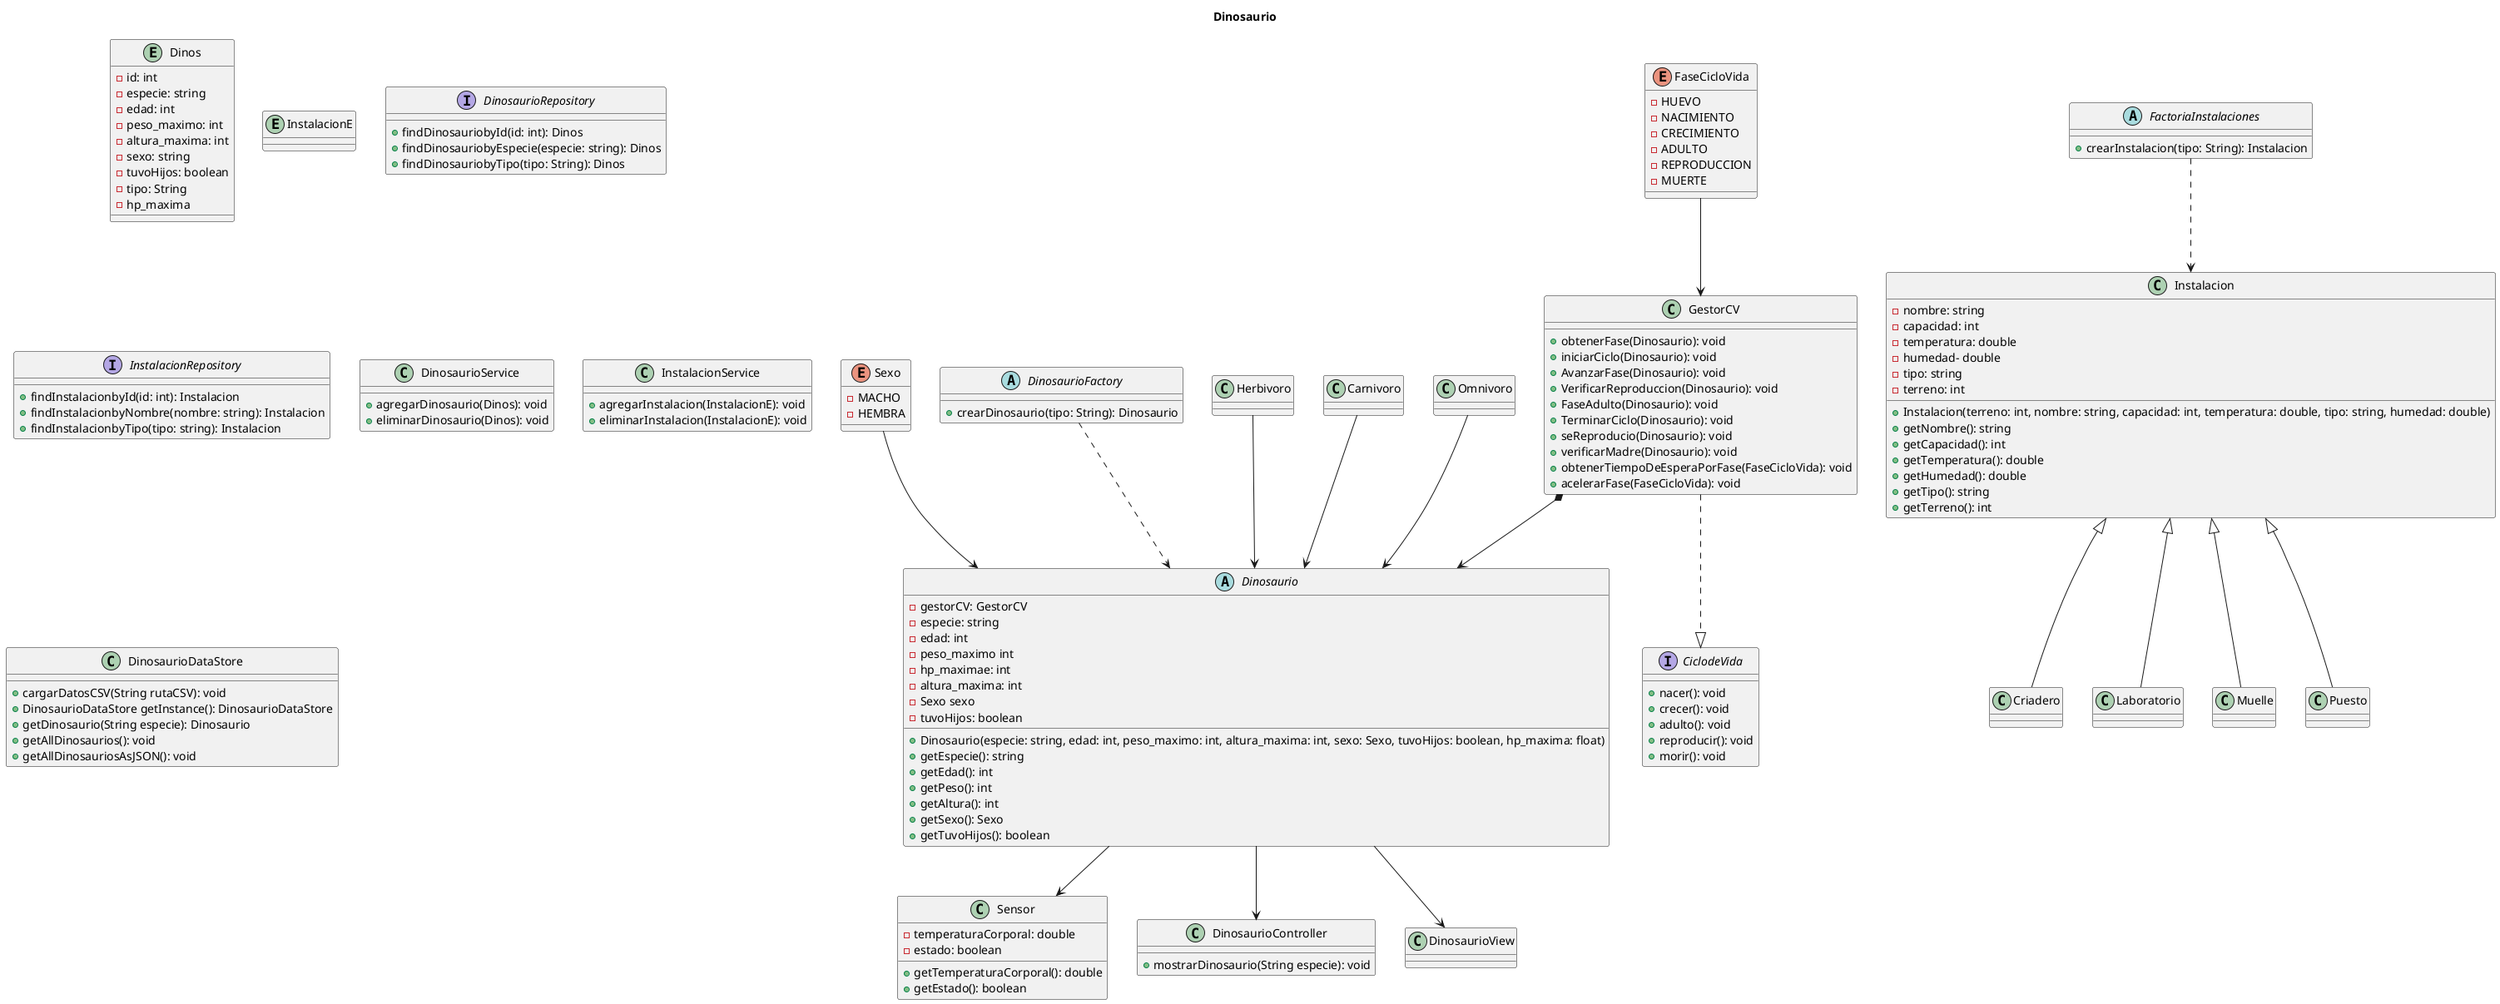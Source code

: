 @startuml
'https://plantuml.com/class-diagram
title Dinosaurio

abstract class Dinosaurio{
    -gestorCV: GestorCV
    -especie: string
    -edad: int
    -peso_maximo int
    -hp_maximae: int
    -altura_maxima: int
    -Sexo sexo
    -tuvoHijos: boolean
    +Dinosaurio(especie: string, edad: int, peso_maximo: int, altura_maxima: int, sexo: Sexo, tuvoHijos: boolean, hp_maxima: float)
    +getEspecie(): string
    +getEdad(): int
    +getPeso(): int
    +getAltura(): int
    +getSexo(): Sexo
    +getTuvoHijos(): boolean
}
enum Sexo{
    -MACHO
    -HEMBRA
}
entity Dinos{
    -id: int
    -especie: string
    -edad: int
    -peso_maximo: int
    -altura_maxima: int
    -sexo: string
    -tuvoHijos: boolean
    -tipo: String
    -hp_maxima
}

entity InstalacionE{

}

interface DinosaurioRepository{
    +findDinosauriobyId(id: int): Dinos
    +findDinosauriobyEspecie(especie: string): Dinos
    +findDinosauriobyTipo(tipo: String): Dinos
}

interface InstalacionRepository{
    +findInstalacionbyId(id: int): Instalacion
    +findInstalacionbyNombre(nombre: string): Instalacion
    +findInstalacionbyTipo(tipo: string): Instalacion
}

class DinosaurioService{
    +agregarDinosaurio(Dinos): void
    +eliminarDinosaurio(Dinos): void
}
class InstalacionService{
    +agregarInstalacion(InstalacionE): void
    +eliminarInstalacion(InstalacionE): void
}

class Sensor{
    -temperaturaCorporal: double
    -estado: boolean
    +getTemperaturaCorporal(): double
    +getEstado(): boolean
}
class DinosaurioController{
    +mostrarDinosaurio(String especie): void
}
class DinosaurioDataStore{
    +cargarDatosCSV(String rutaCSV): void
    +DinosaurioDataStore getInstance(): DinosaurioDataStore
    +getDinosaurio(String especie): Dinosaurio
    +getAllDinosaurios(): void
    +getAllDinosauriosAsJSON(): void
}

abstract class DinosaurioFactory{
    +crearDinosaurio(tipo: String): Dinosaurio
}

abstract class FactoriaInstalaciones{
    +crearInstalacion(tipo: String): Instalacion
}

class Instalacion{
    -nombre: string
    -capacidad: int
    -temperatura: double
    -humedad- double
    -tipo: string
    -terreno: int
    +Instalacion(terreno: int, nombre: string, capacidad: int, temperatura: double, tipo: string, humedad: double)
    +getNombre(): string
    +getCapacidad(): int
    +getTemperatura(): double
    +getHumedad(): double
    +getTipo(): string
    +getTerreno(): int
}

class Criadero extends Instalacion{}
class Laboratorio extends Instalacion{}
class Muelle extends Instalacion{}
class Puesto extends Instalacion{}

interface CiclodeVida{
    +nacer(): void
    +crecer(): void
    +adulto(): void
    +reproducir(): void
    +morir(): void
}

class GestorCV{
    +obtenerFase(Dinosaurio): void
    +iniciarCiclo(Dinosaurio): void
    +AvanzarFase(Dinosaurio): void
    +VerificarReproduccion(Dinosaurio): void
    +FaseAdulto(Dinosaurio): void
    +TerminarCiclo(Dinosaurio): void
    +seReproducio(Dinosaurio): void
    +verificarMadre(Dinosaurio): void
    +obtenerTiempoDeEsperaPorFase(FaseCicloVida): void
    +acelerarFase(FaseCicloVida): void
}

enum FaseCicloVida{
    -HUEVO
    -NACIMIENTO
    -CRECIMIENTO
    -ADULTO
    -REPRODUCCION
    -MUERTE
}
Dinosaurio -->  Sensor
Sexo --> Dinosaurio
GestorCV *--> Dinosaurio
Herbivoro --> Dinosaurio
Carnivoro --> Dinosaurio
Omnivoro --> Dinosaurio
GestorCV ..|> CiclodeVida
DinosaurioFactory ..> Dinosaurio
FactoriaInstalaciones ..> Instalacion
Dinosaurio --> DinosaurioController
Dinosaurio --> DinosaurioView
FaseCicloVida --> GestorCV

@enduml
